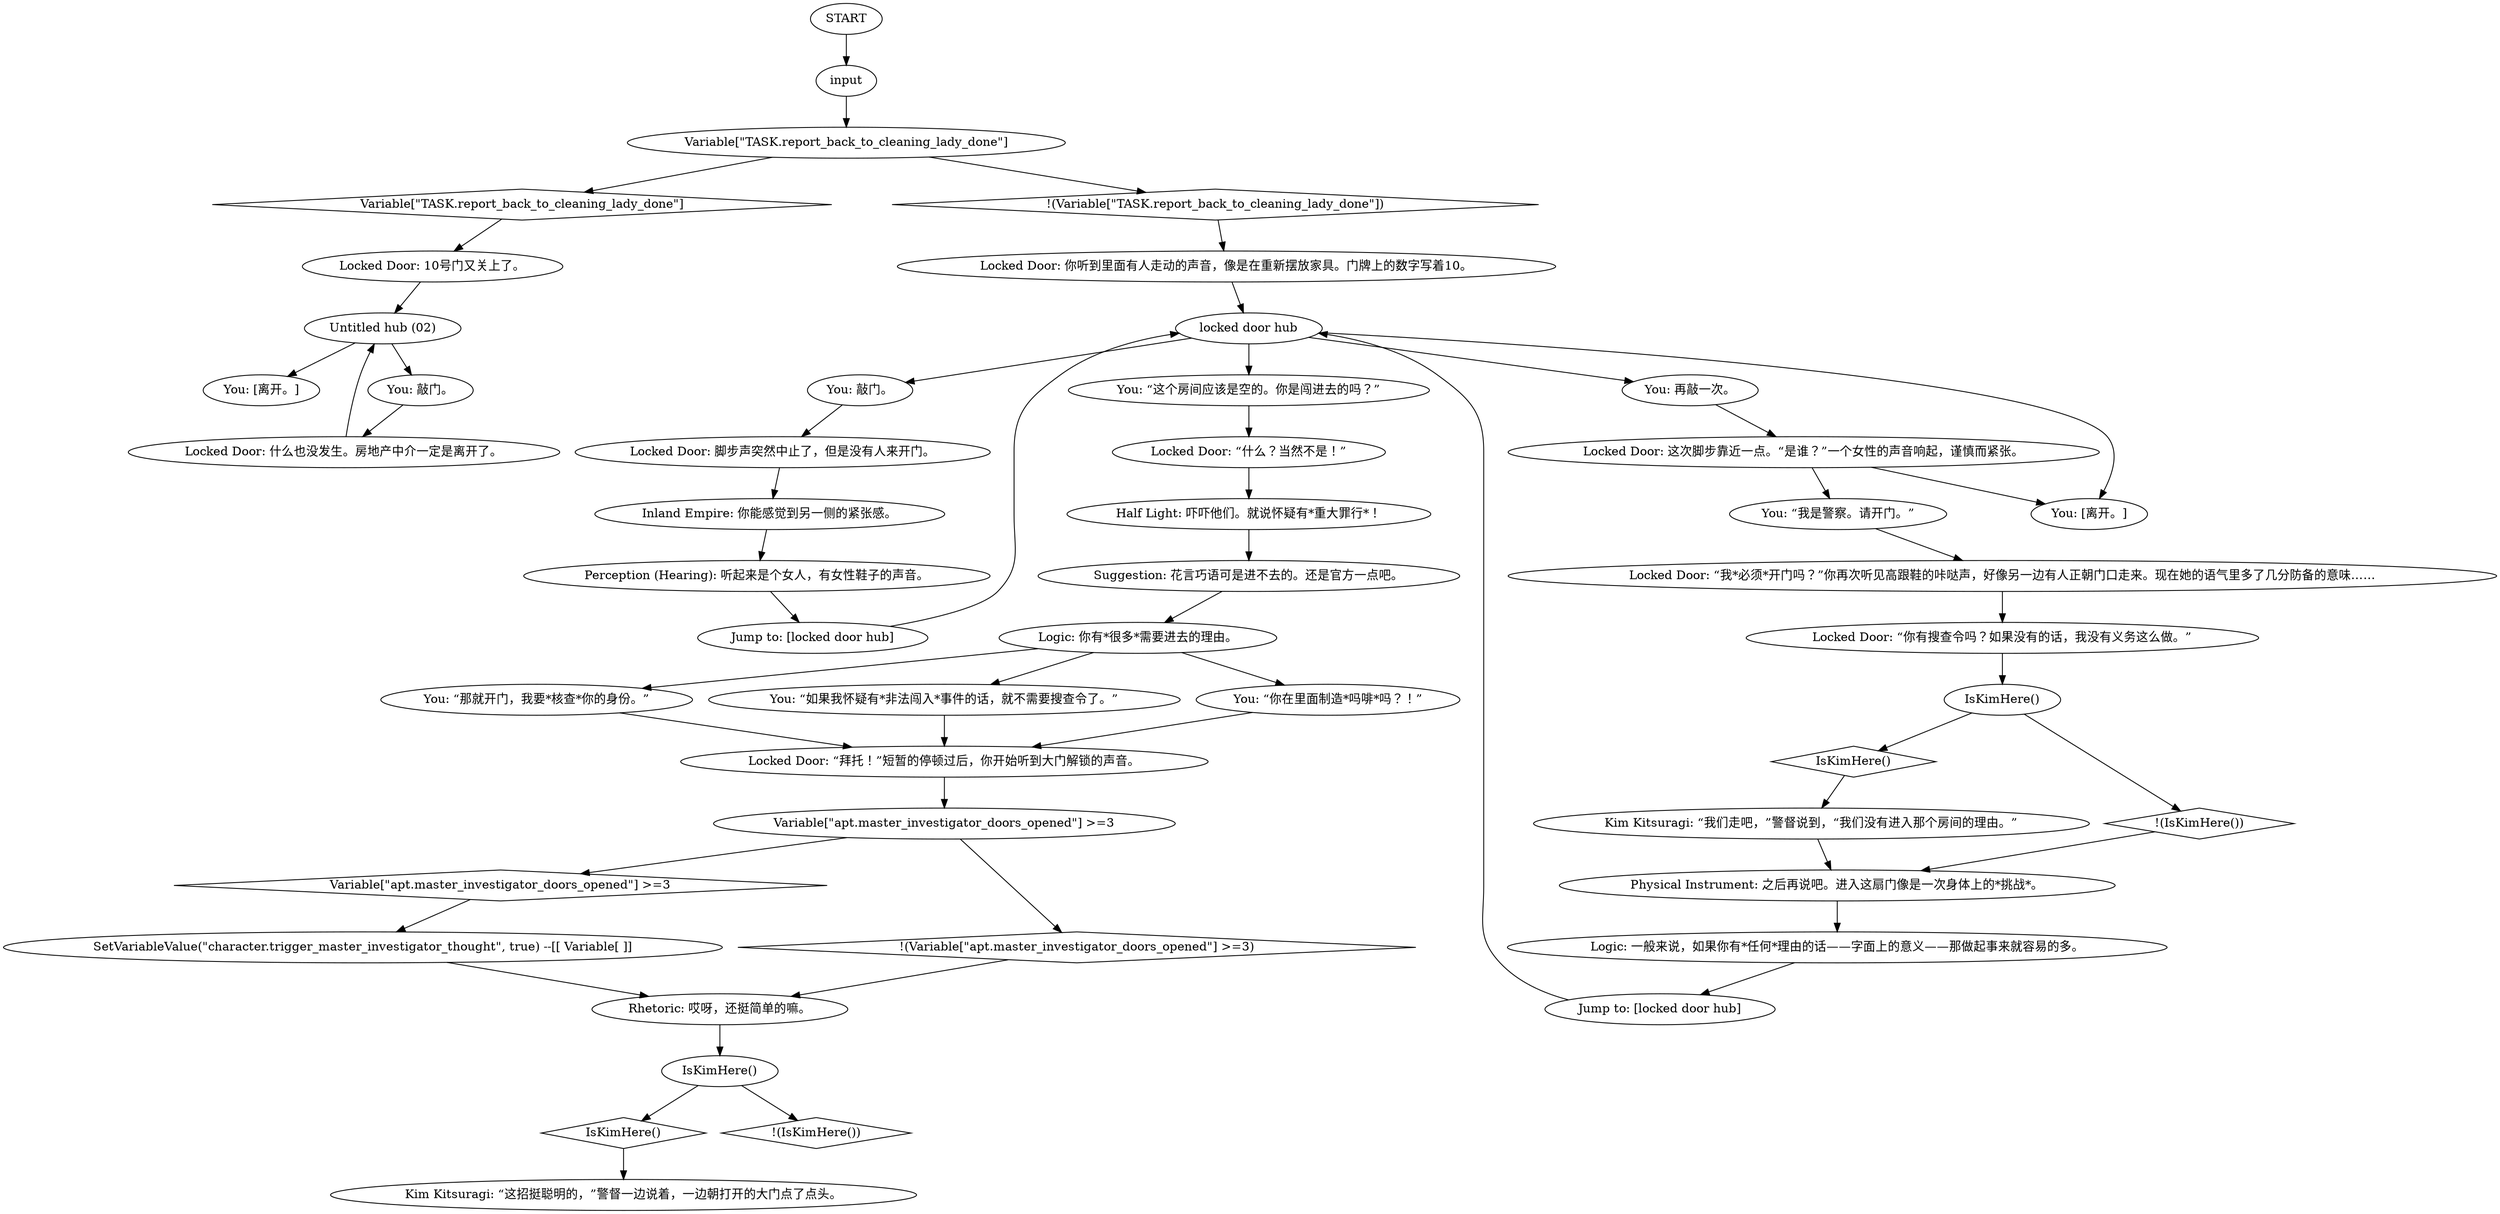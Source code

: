 # APT / EMPTY ROOM DOOR
# APARTMENT #10. A door leading to the apt with a real estate agent.
# ==================================================
digraph G {
	  0 [label="START"];
	  1 [label="input"];
	  2 [label="Suggestion: 花言巧语可是进不去的。还是官方一点吧。"];
	  3 [label="Jump to: [locked door hub]"];
	  4 [label="Half Light: 吓吓他们。就说怀疑有*重大罪行*！"];
	  5 [label="Locked Door: 脚步声突然中止了，但是没有人来开门。"];
	  6 [label="Inland Empire: 你能感觉到另一侧的紧张感。"];
	  7 [label="Locked Door: “拜托！”短暂的停顿过后，你开始听到大门解锁的声音。"];
	  8 [label="You: [离开。]"];
	  9 [label="Kim Kitsuragi: “我们走吧，”警督说到，“我们没有进入那个房间的理由。”"];
	  10 [label="You: “如果我怀疑有*非法闯入*事件的话，就不需要搜查令了。”"];
	  11 [label="Untitled hub (02)"];
	  12 [label="You: 敲门。"];
	  13 [label="Locked Door: 你听到里面有人走动的声音，像是在重新摆放家具。门牌上的数字写着10。"];
	  14 [label="You: 再敲一次。"];
	  15 [label="IsKimHere()"];
	  16 [label="IsKimHere()", shape=diamond];
	  17 [label="!(IsKimHere())", shape=diamond];
	  18 [label="Locked Door: “什么？当然不是！”"];
	  19 [label="Locked Door: 10号门又关上了。"];
	  20 [label="Perception (Hearing): 听起来是个女人，有女性鞋子的声音。"];
	  21 [label="Logic: 你有*很多*需要进去的理由。"];
	  22 [label="You: [离开。]"];
	  23 [label="Rhetoric: 哎呀，还挺简单的嘛。"];
	  24 [label="You: “你在里面制造*吗啡*吗？！”"];
	  25 [label="You: 敲门。"];
	  26 [label="Locked Door: “我*必须*开门吗？”你再次听见高跟鞋的咔哒声，好像另一边有人正朝门口走来。现在她的语气里多了几分防备的意味……"];
	  27 [label="Locked Door: “你有搜查令吗？如果没有的话，我没有义务这么做。”"];
	  28 [label="You: “那就开门，我要*核查*你的身份。”"];
	  30 [label="Locked Door: 这次脚步靠近一点。“是谁？”一个女性的声音响起，谨慎而紧张。"];
	  31 [label="SetVariableValue(\"character.trigger_master_investigator_thought\", true) --[[ Variable[ ]]"];
	  32 [label="IsKimHere()"];
	  33 [label="IsKimHere()", shape=diamond];
	  34 [label="!(IsKimHere())", shape=diamond];
	  35 [label="Variable[\"apt.master_investigator_doors_opened\"] >=3"];
	  36 [label="Variable[\"apt.master_investigator_doors_opened\"] >=3", shape=diamond];
	  37 [label="!(Variable[\"apt.master_investigator_doors_opened\"] >=3)", shape=diamond];
	  38 [label="You: “我是警察。请开门。”"];
	  39 [label="Kim Kitsuragi: “这招挺聪明的，”警督一边说着，一边朝打开的大门点了点头。"];
	  40 [label="Variable[\"TASK.report_back_to_cleaning_lady_done\"]"];
	  41 [label="Variable[\"TASK.report_back_to_cleaning_lady_done\"]", shape=diamond];
	  42 [label="!(Variable[\"TASK.report_back_to_cleaning_lady_done\"])", shape=diamond];
	  43 [label="Locked Door: 什么也没发生。房地产中介一定是离开了。"];
	  44 [label="Logic: 一般来说，如果你有*任何*理由的话——字面上的意义——那做起事来就容易的多。"];
	  45 [label="locked door hub"];
	  46 [label="Jump to: [locked door hub]"];
	  47 [label="You: “这个房间应该是空的。你是闯进去的吗？”"];
	  48 [label="Physical Instrument: 之后再说吧。进入这扇门像是一次身体上的*挑战*。"];
	  0 -> 1
	  1 -> 40
	  2 -> 21
	  3 -> 45
	  4 -> 2
	  5 -> 6
	  6 -> 20
	  7 -> 35
	  9 -> 48
	  10 -> 7
	  11 -> 8
	  11 -> 12
	  12 -> 43
	  13 -> 45
	  14 -> 30
	  15 -> 16
	  15 -> 17
	  16 -> 9
	  17 -> 48
	  18 -> 4
	  19 -> 11
	  20 -> 46
	  21 -> 24
	  21 -> 10
	  21 -> 28
	  23 -> 32
	  24 -> 7
	  25 -> 5
	  26 -> 27
	  27 -> 15
	  28 -> 7
	  30 -> 38
	  30 -> 22
	  31 -> 23
	  32 -> 33
	  32 -> 34
	  33 -> 39
	  35 -> 36
	  35 -> 37
	  36 -> 31
	  37 -> 23
	  38 -> 26
	  40 -> 41
	  40 -> 42
	  41 -> 19
	  42 -> 13
	  43 -> 11
	  44 -> 3
	  45 -> 25
	  45 -> 22
	  45 -> 14
	  45 -> 47
	  46 -> 45
	  47 -> 18
	  48 -> 44
}

